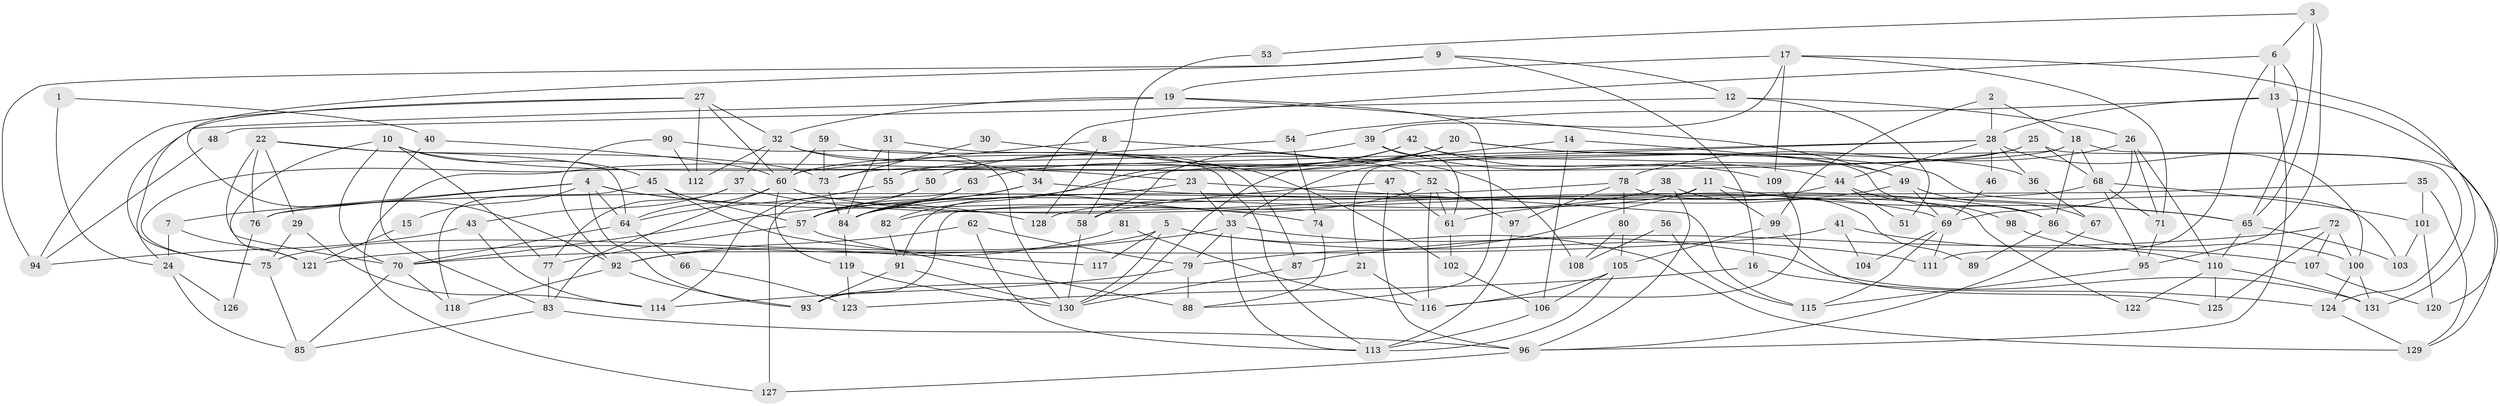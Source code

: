 // Generated by graph-tools (version 1.1) at 2025/11/02/27/25 16:11:20]
// undirected, 131 vertices, 262 edges
graph export_dot {
graph [start="1"]
  node [color=gray90,style=filled];
  1;
  2;
  3;
  4;
  5;
  6;
  7;
  8;
  9;
  10;
  11;
  12;
  13;
  14;
  15;
  16;
  17;
  18;
  19;
  20;
  21;
  22;
  23;
  24;
  25;
  26;
  27;
  28;
  29;
  30;
  31;
  32;
  33;
  34;
  35;
  36;
  37;
  38;
  39;
  40;
  41;
  42;
  43;
  44;
  45;
  46;
  47;
  48;
  49;
  50;
  51;
  52;
  53;
  54;
  55;
  56;
  57;
  58;
  59;
  60;
  61;
  62;
  63;
  64;
  65;
  66;
  67;
  68;
  69;
  70;
  71;
  72;
  73;
  74;
  75;
  76;
  77;
  78;
  79;
  80;
  81;
  82;
  83;
  84;
  85;
  86;
  87;
  88;
  89;
  90;
  91;
  92;
  93;
  94;
  95;
  96;
  97;
  98;
  99;
  100;
  101;
  102;
  103;
  104;
  105;
  106;
  107;
  108;
  109;
  110;
  111;
  112;
  113;
  114;
  115;
  116;
  117;
  118;
  119;
  120;
  121;
  122;
  123;
  124;
  125;
  126;
  127;
  128;
  129;
  130;
  131;
  1 -- 40;
  1 -- 24;
  2 -- 18;
  2 -- 99;
  2 -- 28;
  3 -- 6;
  3 -- 95;
  3 -- 53;
  3 -- 65;
  4 -- 64;
  4 -- 128;
  4 -- 7;
  4 -- 15;
  4 -- 74;
  4 -- 76;
  4 -- 93;
  5 -- 129;
  5 -- 130;
  5 -- 75;
  5 -- 111;
  5 -- 117;
  6 -- 65;
  6 -- 13;
  6 -- 34;
  6 -- 111;
  7 -- 121;
  7 -- 24;
  8 -- 60;
  8 -- 52;
  8 -- 128;
  9 -- 94;
  9 -- 92;
  9 -- 12;
  9 -- 16;
  10 -- 70;
  10 -- 23;
  10 -- 45;
  10 -- 77;
  10 -- 121;
  11 -- 57;
  11 -- 65;
  11 -- 79;
  11 -- 99;
  12 -- 26;
  12 -- 48;
  12 -- 51;
  13 -- 28;
  13 -- 54;
  13 -- 96;
  13 -- 120;
  14 -- 49;
  14 -- 130;
  14 -- 106;
  15 -- 121;
  16 -- 124;
  16 -- 123;
  17 -- 19;
  17 -- 71;
  17 -- 39;
  17 -- 109;
  17 -- 131;
  18 -- 68;
  18 -- 86;
  18 -- 21;
  18 -- 73;
  18 -- 129;
  19 -- 49;
  19 -- 32;
  19 -- 24;
  19 -- 88;
  20 -- 58;
  20 -- 36;
  20 -- 63;
  20 -- 103;
  20 -- 127;
  21 -- 93;
  21 -- 116;
  22 -- 76;
  22 -- 64;
  22 -- 29;
  22 -- 70;
  22 -- 73;
  23 -- 91;
  23 -- 33;
  23 -- 115;
  24 -- 85;
  24 -- 126;
  25 -- 33;
  25 -- 124;
  25 -- 68;
  25 -- 75;
  26 -- 69;
  26 -- 110;
  26 -- 71;
  26 -- 78;
  27 -- 60;
  27 -- 75;
  27 -- 32;
  27 -- 94;
  27 -- 112;
  28 -- 84;
  28 -- 36;
  28 -- 44;
  28 -- 46;
  28 -- 55;
  28 -- 100;
  29 -- 75;
  29 -- 114;
  30 -- 102;
  30 -- 73;
  31 -- 84;
  31 -- 55;
  31 -- 87;
  32 -- 34;
  32 -- 37;
  32 -- 108;
  32 -- 112;
  33 -- 79;
  33 -- 131;
  33 -- 113;
  33 -- 121;
  34 -- 70;
  34 -- 57;
  34 -- 65;
  35 -- 101;
  35 -- 93;
  35 -- 129;
  36 -- 67;
  37 -- 77;
  37 -- 43;
  37 -- 69;
  38 -- 82;
  38 -- 96;
  38 -- 89;
  39 -- 60;
  39 -- 44;
  39 -- 61;
  40 -- 60;
  40 -- 83;
  41 -- 70;
  41 -- 107;
  41 -- 104;
  42 -- 109;
  42 -- 50;
  42 -- 82;
  42 -- 86;
  43 -- 114;
  43 -- 94;
  44 -- 51;
  44 -- 98;
  44 -- 128;
  45 -- 118;
  45 -- 57;
  45 -- 117;
  46 -- 69;
  47 -- 61;
  47 -- 96;
  47 -- 58;
  48 -- 94;
  49 -- 69;
  49 -- 61;
  49 -- 67;
  50 -- 57;
  50 -- 114;
  52 -- 97;
  52 -- 84;
  52 -- 61;
  52 -- 116;
  53 -- 58;
  54 -- 55;
  54 -- 74;
  55 -- 64;
  56 -- 108;
  56 -- 115;
  57 -- 77;
  57 -- 88;
  58 -- 130;
  59 -- 73;
  59 -- 113;
  59 -- 60;
  60 -- 83;
  60 -- 64;
  60 -- 86;
  60 -- 119;
  61 -- 102;
  62 -- 79;
  62 -- 113;
  62 -- 92;
  63 -- 127;
  63 -- 84;
  64 -- 70;
  64 -- 66;
  65 -- 103;
  65 -- 110;
  66 -- 123;
  67 -- 96;
  68 -- 71;
  68 -- 76;
  68 -- 95;
  68 -- 101;
  69 -- 111;
  69 -- 104;
  69 -- 115;
  70 -- 85;
  70 -- 118;
  71 -- 95;
  72 -- 100;
  72 -- 125;
  72 -- 87;
  72 -- 107;
  73 -- 84;
  74 -- 88;
  75 -- 85;
  76 -- 126;
  77 -- 83;
  78 -- 84;
  78 -- 80;
  78 -- 97;
  78 -- 122;
  79 -- 88;
  79 -- 114;
  80 -- 105;
  80 -- 108;
  81 -- 116;
  81 -- 92;
  82 -- 91;
  83 -- 85;
  83 -- 96;
  84 -- 119;
  86 -- 89;
  86 -- 100;
  87 -- 130;
  90 -- 130;
  90 -- 112;
  90 -- 92;
  91 -- 130;
  91 -- 93;
  92 -- 93;
  92 -- 118;
  95 -- 115;
  96 -- 127;
  97 -- 113;
  98 -- 110;
  99 -- 105;
  99 -- 125;
  100 -- 124;
  100 -- 131;
  101 -- 103;
  101 -- 120;
  102 -- 106;
  105 -- 113;
  105 -- 116;
  105 -- 106;
  106 -- 113;
  107 -- 120;
  109 -- 116;
  110 -- 131;
  110 -- 122;
  110 -- 125;
  119 -- 123;
  119 -- 130;
  124 -- 129;
}
